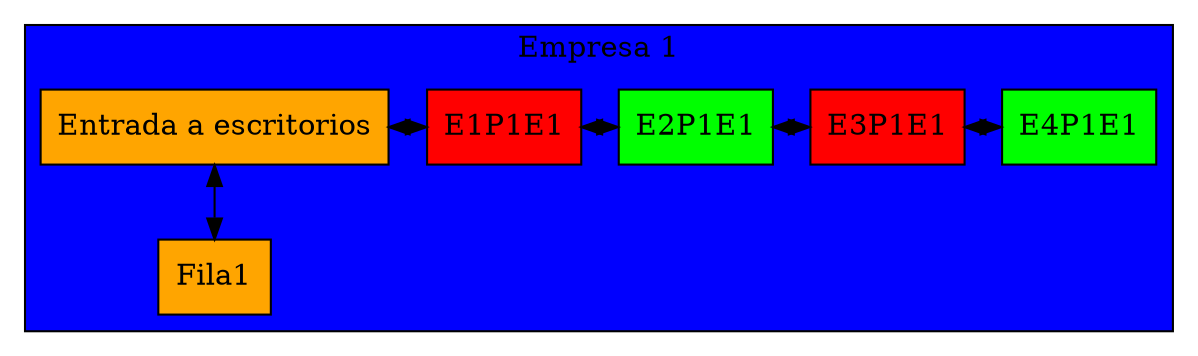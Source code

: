 digraph L{
    node[shape=box, fillcolor="ORANGE" style=filled]
    subgraph cluster_p{
       label = "Empresa 1"
        bgcolor = "BLUE"
        raiz[label = "Entrada a escritorios"]
        edge[dir = both]
        Columna1[label="E1P1E1", group =2, fillcolor=RED];
        Columna2[label="E2P1E1", group =3, fillcolor=GREEN];
        Columna3[label="E3P1E1", group =4, fillcolor=RED];
        Columna4[label="E4P1E1", group =5, fillcolor=GREEN];
       Columna1->Columna2;
       Columna2->Columna3;
       Columna3->Columna4;
        raiz->Fila1;
        raiz->Columna1;
        {rank=same;raiz;Columna1;Columna2;Columna3;Columna4}
    }
}
